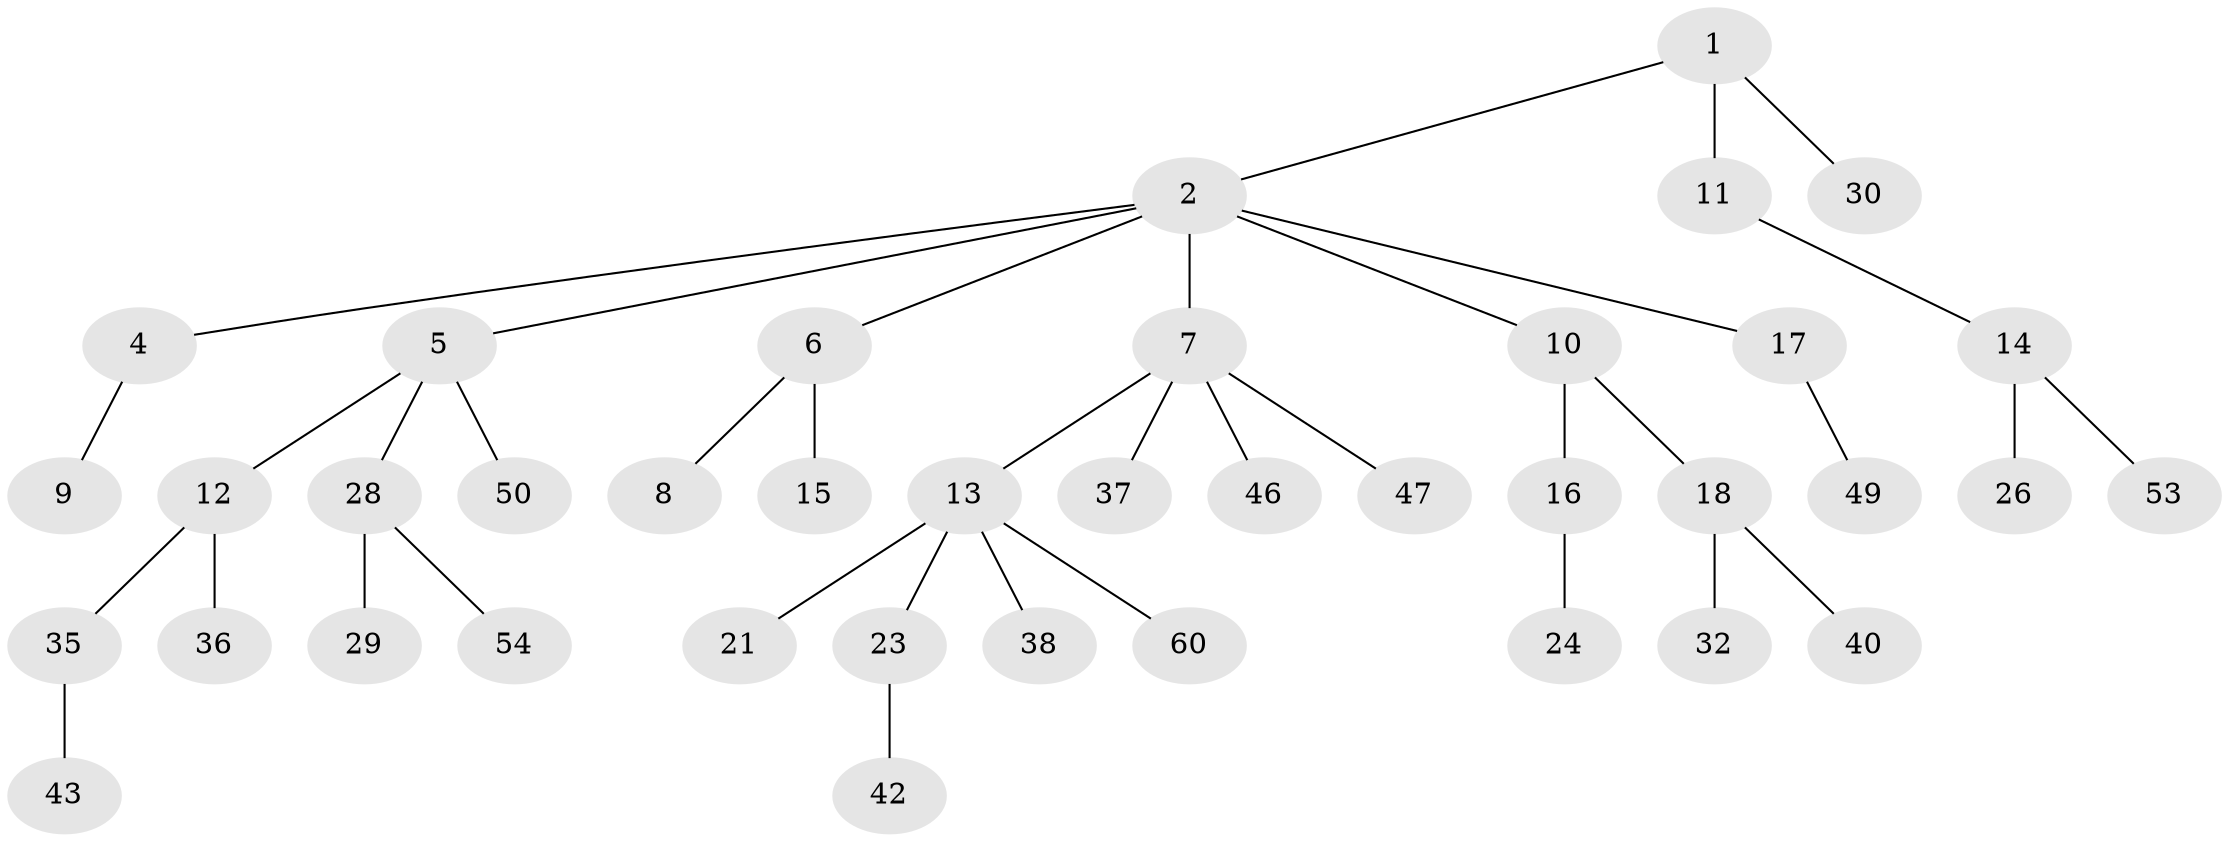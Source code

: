 // original degree distribution, {4: 0.08064516129032258, 5: 0.04838709677419355, 2: 0.22580645161290322, 6: 0.016129032258064516, 3: 0.11290322580645161, 1: 0.5161290322580645}
// Generated by graph-tools (version 1.1) at 2025/11/02/27/25 16:11:27]
// undirected, 39 vertices, 38 edges
graph export_dot {
graph [start="1"]
  node [color=gray90,style=filled];
  1 [super="+51"];
  2 [super="+3"];
  4;
  5 [super="+58"];
  6 [super="+61"];
  7 [super="+22"];
  8 [super="+59"];
  9 [super="+45"];
  10 [super="+20"];
  11;
  12;
  13 [super="+31"];
  14 [super="+41"];
  15 [super="+57"];
  16 [super="+19"];
  17 [super="+39"];
  18 [super="+56"];
  21;
  23 [super="+25"];
  24 [super="+34"];
  26 [super="+27"];
  28 [super="+33"];
  29;
  30;
  32;
  35 [super="+48"];
  36 [super="+62"];
  37 [super="+55"];
  38;
  40;
  42;
  43 [super="+44"];
  46 [super="+52"];
  47;
  49;
  50;
  53;
  54;
  60;
  1 -- 2;
  1 -- 11;
  1 -- 30;
  2 -- 4;
  2 -- 5;
  2 -- 7;
  2 -- 17;
  2 -- 10;
  2 -- 6;
  4 -- 9;
  5 -- 12;
  5 -- 28;
  5 -- 50;
  6 -- 8;
  6 -- 15;
  7 -- 13;
  7 -- 37;
  7 -- 46;
  7 -- 47;
  10 -- 16;
  10 -- 18;
  11 -- 14;
  12 -- 35;
  12 -- 36;
  13 -- 21;
  13 -- 23;
  13 -- 60;
  13 -- 38;
  14 -- 26;
  14 -- 53;
  16 -- 24;
  17 -- 49;
  18 -- 32;
  18 -- 40;
  23 -- 42;
  28 -- 29;
  28 -- 54;
  35 -- 43;
}
